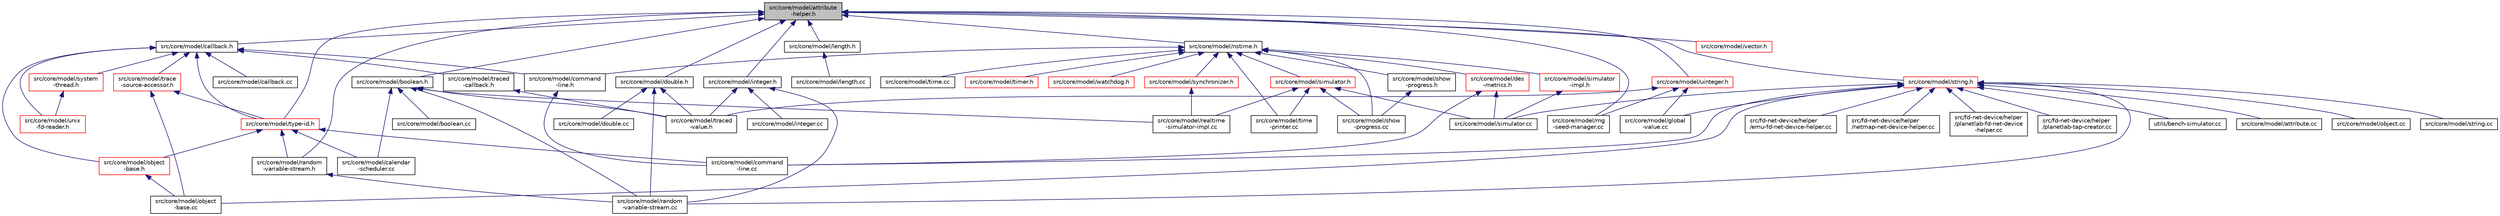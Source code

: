 digraph "src/core/model/attribute-helper.h"
{
 // LATEX_PDF_SIZE
  edge [fontname="Helvetica",fontsize="10",labelfontname="Helvetica",labelfontsize="10"];
  node [fontname="Helvetica",fontsize="10",shape=record];
  Node1 [label="src/core/model/attribute\l-helper.h",height=0.2,width=0.4,color="black", fillcolor="grey75", style="filled", fontcolor="black",tooltip="Attribute helper (ATTRIBUTE_ )macros definition."];
  Node1 -> Node2 [dir="back",color="midnightblue",fontsize="10",style="solid",fontname="Helvetica"];
  Node2 [label="src/core/model/boolean.h",height=0.2,width=0.4,color="black", fillcolor="white", style="filled",URL="$boolean_8h.html",tooltip="ns3::BooleanValue attribute value declarations."];
  Node2 -> Node3 [dir="back",color="midnightblue",fontsize="10",style="solid",fontname="Helvetica"];
  Node3 [label="src/core/model/boolean.cc",height=0.2,width=0.4,color="black", fillcolor="white", style="filled",URL="$boolean_8cc.html",tooltip="ns3::BooleanValue attribute value implementaation."];
  Node2 -> Node4 [dir="back",color="midnightblue",fontsize="10",style="solid",fontname="Helvetica"];
  Node4 [label="src/core/model/calendar\l-scheduler.cc",height=0.2,width=0.4,color="black", fillcolor="white", style="filled",URL="$calendar-scheduler_8cc.html",tooltip="ns3::CalendarScheduler class implementation."];
  Node2 -> Node5 [dir="back",color="midnightblue",fontsize="10",style="solid",fontname="Helvetica"];
  Node5 [label="src/core/model/random\l-variable-stream.cc",height=0.2,width=0.4,color="black", fillcolor="white", style="filled",URL="$random-variable-stream_8cc.html",tooltip="ns3::RandomVariableStream and related implementations"];
  Node2 -> Node6 [dir="back",color="midnightblue",fontsize="10",style="solid",fontname="Helvetica"];
  Node6 [label="src/core/model/realtime\l-simulator-impl.cc",height=0.2,width=0.4,color="black", fillcolor="white", style="filled",URL="$realtime-simulator-impl_8cc.html",tooltip="ns3::RealTimeSimulatorImpl implementation."];
  Node2 -> Node7 [dir="back",color="midnightblue",fontsize="10",style="solid",fontname="Helvetica"];
  Node7 [label="src/core/model/traced\l-value.h",height=0.2,width=0.4,color="black", fillcolor="white", style="filled",URL="$traced-value_8h.html",tooltip="ns3::TracedValue declaration and template implementation."];
  Node1 -> Node8 [dir="back",color="midnightblue",fontsize="10",style="solid",fontname="Helvetica"];
  Node8 [label="src/core/model/callback.h",height=0.2,width=0.4,color="black", fillcolor="white", style="filled",URL="$callback_8h.html",tooltip="Declaration of the various callback functions."];
  Node8 -> Node9 [dir="back",color="midnightblue",fontsize="10",style="solid",fontname="Helvetica"];
  Node9 [label="src/core/model/callback.cc",height=0.2,width=0.4,color="black", fillcolor="white", style="filled",URL="$callback_8cc.html",tooltip="ns3::CallbackValue implementation."];
  Node8 -> Node10 [dir="back",color="midnightblue",fontsize="10",style="solid",fontname="Helvetica"];
  Node10 [label="src/core/model/command\l-line.h",height=0.2,width=0.4,color="black", fillcolor="white", style="filled",URL="$command-line_8h.html",tooltip="ns3::CommandLine declaration."];
  Node10 -> Node11 [dir="back",color="midnightblue",fontsize="10",style="solid",fontname="Helvetica"];
  Node11 [label="src/core/model/command\l-line.cc",height=0.2,width=0.4,color="black", fillcolor="white", style="filled",URL="$command-line_8cc.html",tooltip="ns3::CommandLine implementation."];
  Node8 -> Node12 [dir="back",color="midnightblue",fontsize="10",style="solid",fontname="Helvetica"];
  Node12 [label="src/core/model/object\l-base.h",height=0.2,width=0.4,color="red", fillcolor="white", style="filled",URL="$object-base_8h.html",tooltip="ns3::ObjectBase declaration and NS_OBJECT_ENSURE_REGISTERED() madro definition."];
  Node12 -> Node13 [dir="back",color="midnightblue",fontsize="10",style="solid",fontname="Helvetica"];
  Node13 [label="src/core/model/object\l-base.cc",height=0.2,width=0.4,color="black", fillcolor="white", style="filled",URL="$object-base_8cc.html",tooltip="ns3::ObjectBase class implementation."];
  Node8 -> Node63 [dir="back",color="midnightblue",fontsize="10",style="solid",fontname="Helvetica"];
  Node63 [label="src/core/model/system\l-thread.h",height=0.2,width=0.4,color="red", fillcolor="white", style="filled",URL="$system-thread_8h.html",tooltip="System-independent thread class ns3::SystemThread declaration."];
  Node63 -> Node65 [dir="back",color="midnightblue",fontsize="10",style="solid",fontname="Helvetica"];
  Node65 [label="src/core/model/unix\l-fd-reader.h",height=0.2,width=0.4,color="red", fillcolor="white", style="filled",URL="$unix-fd-reader_8h.html",tooltip="ns3::FdReader declaration."];
  Node8 -> Node66 [dir="back",color="midnightblue",fontsize="10",style="solid",fontname="Helvetica"];
  Node66 [label="src/core/model/trace\l-source-accessor.h",height=0.2,width=0.4,color="red", fillcolor="white", style="filled",URL="$trace-source-accessor_8h.html",tooltip="ns3::TraceSourceAccessor and ns3::MakeTraceSourceAccessor declarations."];
  Node66 -> Node13 [dir="back",color="midnightblue",fontsize="10",style="solid",fontname="Helvetica"];
  Node66 -> Node69 [dir="back",color="midnightblue",fontsize="10",style="solid",fontname="Helvetica"];
  Node69 [label="src/core/model/type-id.h",height=0.2,width=0.4,color="red", fillcolor="white", style="filled",URL="$type-id_8h.html",tooltip="ns3::TypeId declaration; inline and template implementations."];
  Node69 -> Node4 [dir="back",color="midnightblue",fontsize="10",style="solid",fontname="Helvetica"];
  Node69 -> Node11 [dir="back",color="midnightblue",fontsize="10",style="solid",fontname="Helvetica"];
  Node69 -> Node12 [dir="back",color="midnightblue",fontsize="10",style="solid",fontname="Helvetica"];
  Node69 -> Node47 [dir="back",color="midnightblue",fontsize="10",style="solid",fontname="Helvetica"];
  Node47 [label="src/core/model/random\l-variable-stream.h",height=0.2,width=0.4,color="black", fillcolor="white", style="filled",URL="$random-variable-stream_8h.html",tooltip="ns3::RandomVariableStream declaration, and related classes."];
  Node47 -> Node5 [dir="back",color="midnightblue",fontsize="10",style="solid",fontname="Helvetica"];
  Node8 -> Node70 [dir="back",color="midnightblue",fontsize="10",style="solid",fontname="Helvetica"];
  Node70 [label="src/core/model/traced\l-callback.h",height=0.2,width=0.4,color="black", fillcolor="white", style="filled",URL="$traced-callback_8h.html",tooltip="ns3::TracedCallback declaration and template implementation."];
  Node70 -> Node7 [dir="back",color="midnightblue",fontsize="10",style="solid",fontname="Helvetica"];
  Node8 -> Node69 [dir="back",color="midnightblue",fontsize="10",style="solid",fontname="Helvetica"];
  Node8 -> Node65 [dir="back",color="midnightblue",fontsize="10",style="solid",fontname="Helvetica"];
  Node1 -> Node71 [dir="back",color="midnightblue",fontsize="10",style="solid",fontname="Helvetica"];
  Node71 [label="src/core/model/double.h",height=0.2,width=0.4,color="black", fillcolor="white", style="filled",URL="$double_8h.html",tooltip="ns3::DoubleValue attribute value declarations and template implementations."];
  Node71 -> Node16 [dir="back",color="midnightblue",fontsize="10",style="solid",fontname="Helvetica"];
  Node16 [label="src/core/model/double.cc",height=0.2,width=0.4,color="black", fillcolor="white", style="filled",URL="$double_8cc.html",tooltip="ns3::DoubleValue attribute value implementation."];
  Node71 -> Node5 [dir="back",color="midnightblue",fontsize="10",style="solid",fontname="Helvetica"];
  Node71 -> Node7 [dir="back",color="midnightblue",fontsize="10",style="solid",fontname="Helvetica"];
  Node1 -> Node72 [dir="back",color="midnightblue",fontsize="10",style="solid",fontname="Helvetica"];
  Node72 [label="src/core/model/integer.h",height=0.2,width=0.4,color="black", fillcolor="white", style="filled",URL="$integer_8h.html",tooltip="ns3::IntegerValue attribute value declarations and template implementations."];
  Node72 -> Node73 [dir="back",color="midnightblue",fontsize="10",style="solid",fontname="Helvetica"];
  Node73 [label="src/core/model/integer.cc",height=0.2,width=0.4,color="black", fillcolor="white", style="filled",URL="$integer_8cc.html",tooltip="ns3::MakeIntegerChecker implementation."];
  Node72 -> Node5 [dir="back",color="midnightblue",fontsize="10",style="solid",fontname="Helvetica"];
  Node72 -> Node7 [dir="back",color="midnightblue",fontsize="10",style="solid",fontname="Helvetica"];
  Node1 -> Node74 [dir="back",color="midnightblue",fontsize="10",style="solid",fontname="Helvetica"];
  Node74 [label="src/core/model/length.h",height=0.2,width=0.4,color="black", fillcolor="white", style="filled",URL="$length_8h.html",tooltip="Declaration of ns3::Length class."];
  Node74 -> Node75 [dir="back",color="midnightblue",fontsize="10",style="solid",fontname="Helvetica"];
  Node75 [label="src/core/model/length.cc",height=0.2,width=0.4,color="black", fillcolor="white", style="filled",URL="$length_8cc.html",tooltip="ns3::Length implementation"];
  Node1 -> Node76 [dir="back",color="midnightblue",fontsize="10",style="solid",fontname="Helvetica"];
  Node76 [label="src/core/model/nstime.h",height=0.2,width=0.4,color="black", fillcolor="white", style="filled",URL="$nstime_8h.html",tooltip="Declaration of classes ns3::Time and ns3::TimeWithUnit, and the TimeValue implementation classes."];
  Node76 -> Node10 [dir="back",color="midnightblue",fontsize="10",style="solid",fontname="Helvetica"];
  Node76 -> Node77 [dir="back",color="midnightblue",fontsize="10",style="solid",fontname="Helvetica"];
  Node77 [label="src/core/model/des\l-metrics.h",height=0.2,width=0.4,color="red", fillcolor="white", style="filled",URL="$des-metrics_8h.html",tooltip="ns3::DesMetrics declaration."];
  Node77 -> Node11 [dir="back",color="midnightblue",fontsize="10",style="solid",fontname="Helvetica"];
  Node77 -> Node28 [dir="back",color="midnightblue",fontsize="10",style="solid",fontname="Helvetica"];
  Node28 [label="src/core/model/simulator.cc",height=0.2,width=0.4,color="black", fillcolor="white", style="filled",URL="$simulator_8cc.html",tooltip="ns3::Simulator implementation, as well as implementation pointer, global scheduler implementation."];
  Node76 -> Node33 [dir="back",color="midnightblue",fontsize="10",style="solid",fontname="Helvetica"];
  Node33 [label="src/core/model/show\l-progress.cc",height=0.2,width=0.4,color="black", fillcolor="white", style="filled",URL="$show-progress_8cc.html",tooltip="ns3::ShowProgress implementation."];
  Node76 -> Node79 [dir="back",color="midnightblue",fontsize="10",style="solid",fontname="Helvetica"];
  Node79 [label="src/core/model/show\l-progress.h",height=0.2,width=0.4,color="black", fillcolor="white", style="filled",URL="$show-progress_8h.html",tooltip="ns3::ShowProgress declaration."];
  Node79 -> Node33 [dir="back",color="midnightblue",fontsize="10",style="solid",fontname="Helvetica"];
  Node76 -> Node23 [dir="back",color="midnightblue",fontsize="10",style="solid",fontname="Helvetica"];
  Node23 [label="src/core/model/simulator\l-impl.h",height=0.2,width=0.4,color="red", fillcolor="white", style="filled",URL="$simulator-impl_8h.html",tooltip="ns3::SimulatorImpl declaration."];
  Node23 -> Node28 [dir="back",color="midnightblue",fontsize="10",style="solid",fontname="Helvetica"];
  Node76 -> Node29 [dir="back",color="midnightblue",fontsize="10",style="solid",fontname="Helvetica"];
  Node29 [label="src/core/model/simulator.h",height=0.2,width=0.4,color="red", fillcolor="white", style="filled",URL="$simulator_8h.html",tooltip="ns3::Simulator declaration."];
  Node29 -> Node6 [dir="back",color="midnightblue",fontsize="10",style="solid",fontname="Helvetica"];
  Node29 -> Node33 [dir="back",color="midnightblue",fontsize="10",style="solid",fontname="Helvetica"];
  Node29 -> Node28 [dir="back",color="midnightblue",fontsize="10",style="solid",fontname="Helvetica"];
  Node29 -> Node36 [dir="back",color="midnightblue",fontsize="10",style="solid",fontname="Helvetica"];
  Node36 [label="src/core/model/time\l-printer.cc",height=0.2,width=0.4,color="black", fillcolor="white", style="filled",URL="$time-printer_8cc.html",tooltip="ns3::DefaultTimePrinter implementation."];
  Node76 -> Node59 [dir="back",color="midnightblue",fontsize="10",style="solid",fontname="Helvetica"];
  Node59 [label="src/core/model/synchronizer.h",height=0.2,width=0.4,color="red", fillcolor="white", style="filled",URL="$synchronizer_8h.html",tooltip="ns3::Synchronizer declaration."];
  Node59 -> Node6 [dir="back",color="midnightblue",fontsize="10",style="solid",fontname="Helvetica"];
  Node76 -> Node36 [dir="back",color="midnightblue",fontsize="10",style="solid",fontname="Helvetica"];
  Node76 -> Node80 [dir="back",color="midnightblue",fontsize="10",style="solid",fontname="Helvetica"];
  Node80 [label="src/core/model/time.cc",height=0.2,width=0.4,color="black", fillcolor="white", style="filled",URL="$time_8cc.html",tooltip="ns3::Time, ns3::TimeWithUnit and ns3::TimeValue attribute value implementations."];
  Node76 -> Node38 [dir="back",color="midnightblue",fontsize="10",style="solid",fontname="Helvetica"];
  Node38 [label="src/core/model/timer.h",height=0.2,width=0.4,color="red", fillcolor="white", style="filled",URL="$timer_8h.html",tooltip="ns3::Timer class declaration."];
  Node76 -> Node39 [dir="back",color="midnightblue",fontsize="10",style="solid",fontname="Helvetica"];
  Node39 [label="src/core/model/watchdog.h",height=0.2,width=0.4,color="red", fillcolor="white", style="filled",URL="$watchdog_8h.html",tooltip="ns3::Watchdog timer class declaration."];
  Node1 -> Node47 [dir="back",color="midnightblue",fontsize="10",style="solid",fontname="Helvetica"];
  Node1 -> Node81 [dir="back",color="midnightblue",fontsize="10",style="solid",fontname="Helvetica"];
  Node81 [label="src/core/model/rng\l-seed-manager.cc",height=0.2,width=0.4,color="black", fillcolor="white", style="filled",URL="$rng-seed-manager_8cc.html",tooltip="ns3::RngSeedManager implementation."];
  Node1 -> Node82 [dir="back",color="midnightblue",fontsize="10",style="solid",fontname="Helvetica"];
  Node82 [label="src/core/model/string.h",height=0.2,width=0.4,color="red", fillcolor="white", style="filled",URL="$string_8h.html",tooltip="ns3::StringValue attribute value declarations."];
  Node82 -> Node83 [dir="back",color="midnightblue",fontsize="10",style="solid",fontname="Helvetica"];
  Node83 [label="utils/bench-simulator.cc",height=0.2,width=0.4,color="black", fillcolor="white", style="filled",URL="$bench-simulator_8cc.html",tooltip=" "];
  Node82 -> Node84 [dir="back",color="midnightblue",fontsize="10",style="solid",fontname="Helvetica"];
  Node84 [label="src/core/model/attribute.cc",height=0.2,width=0.4,color="black", fillcolor="white", style="filled",URL="$attribute_8cc.html",tooltip="ns3::AttributeValue, ns3::AttributeAccessor and ns3::AttributeChecker implementations."];
  Node82 -> Node11 [dir="back",color="midnightblue",fontsize="10",style="solid",fontname="Helvetica"];
  Node82 -> Node85 [dir="back",color="midnightblue",fontsize="10",style="solid",fontname="Helvetica"];
  Node85 [label="src/core/model/global\l-value.cc",height=0.2,width=0.4,color="black", fillcolor="white", style="filled",URL="$global-value_8cc.html",tooltip="ns3::GlobalValue implementation."];
  Node82 -> Node13 [dir="back",color="midnightblue",fontsize="10",style="solid",fontname="Helvetica"];
  Node82 -> Node21 [dir="back",color="midnightblue",fontsize="10",style="solid",fontname="Helvetica"];
  Node21 [label="src/core/model/object.cc",height=0.2,width=0.4,color="black", fillcolor="white", style="filled",URL="$object_8cc.html",tooltip="ns3::Object class implementation."];
  Node82 -> Node5 [dir="back",color="midnightblue",fontsize="10",style="solid",fontname="Helvetica"];
  Node82 -> Node28 [dir="back",color="midnightblue",fontsize="10",style="solid",fontname="Helvetica"];
  Node82 -> Node86 [dir="back",color="midnightblue",fontsize="10",style="solid",fontname="Helvetica"];
  Node86 [label="src/core/model/string.cc",height=0.2,width=0.4,color="black", fillcolor="white", style="filled",URL="$string_8cc.html",tooltip="ns3::StringValue attribute value implementation."];
  Node82 -> Node87 [dir="back",color="midnightblue",fontsize="10",style="solid",fontname="Helvetica"];
  Node87 [label="src/fd-net-device/helper\l/emu-fd-net-device-helper.cc",height=0.2,width=0.4,color="black", fillcolor="white", style="filled",URL="$emu-fd-net-device-helper_8cc.html",tooltip=" "];
  Node82 -> Node88 [dir="back",color="midnightblue",fontsize="10",style="solid",fontname="Helvetica"];
  Node88 [label="src/fd-net-device/helper\l/netmap-net-device-helper.cc",height=0.2,width=0.4,color="black", fillcolor="white", style="filled",URL="$netmap-net-device-helper_8cc.html",tooltip=" "];
  Node82 -> Node89 [dir="back",color="midnightblue",fontsize="10",style="solid",fontname="Helvetica"];
  Node89 [label="src/fd-net-device/helper\l/planetlab-fd-net-device\l-helper.cc",height=0.2,width=0.4,color="black", fillcolor="white", style="filled",URL="$planetlab-fd-net-device-helper_8cc.html",tooltip=" "];
  Node82 -> Node90 [dir="back",color="midnightblue",fontsize="10",style="solid",fontname="Helvetica"];
  Node90 [label="src/fd-net-device/helper\l/planetlab-tap-creator.cc",height=0.2,width=0.4,color="black", fillcolor="white", style="filled",URL="$planetlab-tap-creator_8cc.html",tooltip=" "];
  Node1 -> Node69 [dir="back",color="midnightblue",fontsize="10",style="solid",fontname="Helvetica"];
  Node1 -> Node93 [dir="back",color="midnightblue",fontsize="10",style="solid",fontname="Helvetica"];
  Node93 [label="src/core/model/uinteger.h",height=0.2,width=0.4,color="red", fillcolor="white", style="filled",URL="$uinteger_8h.html",tooltip="ns3::UintegerValue attribute value declarations and template implementations."];
  Node93 -> Node85 [dir="back",color="midnightblue",fontsize="10",style="solid",fontname="Helvetica"];
  Node93 -> Node81 [dir="back",color="midnightblue",fontsize="10",style="solid",fontname="Helvetica"];
  Node93 -> Node7 [dir="back",color="midnightblue",fontsize="10",style="solid",fontname="Helvetica"];
  Node1 -> Node95 [dir="back",color="midnightblue",fontsize="10",style="solid",fontname="Helvetica"];
  Node95 [label="src/core/model/vector.h",height=0.2,width=0.4,color="red", fillcolor="white", style="filled",URL="$vector_8h.html",tooltip="ns3::Vector, ns3::Vector2D and ns3::Vector3D declarations."];
}
